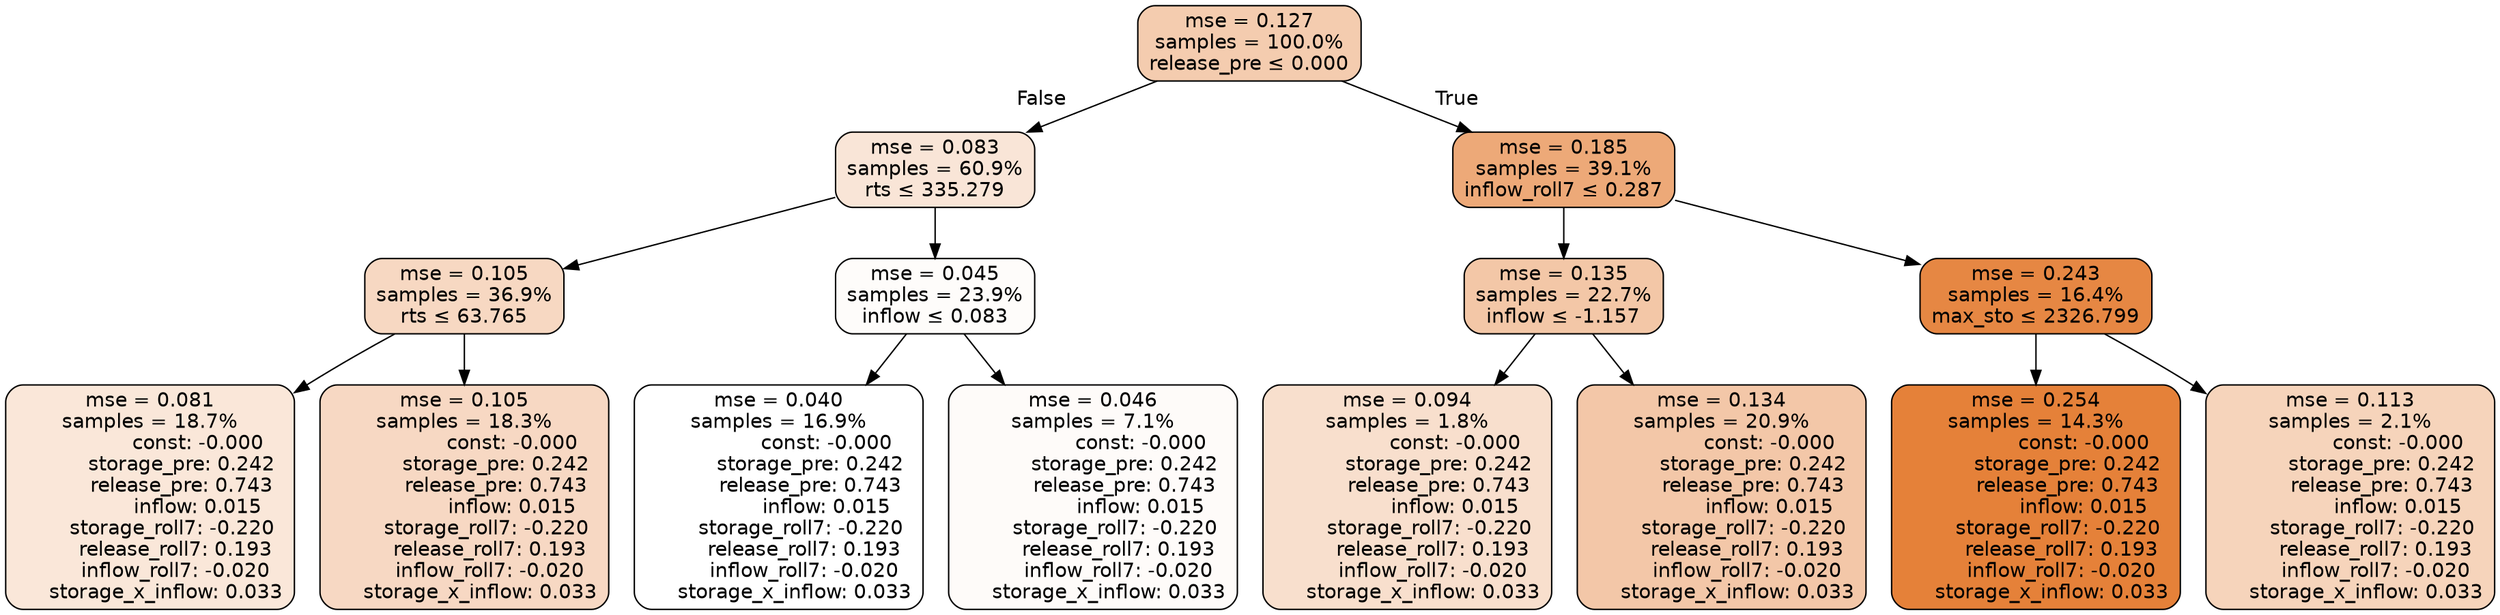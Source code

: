 digraph tree {
node [shape=rectangle, style="filled, rounded", color="black", fontname=helvetica] ;
edge [fontname=helvetica] ;
	"0" [label="mse = 0.127
samples = 100.0%
release_pre &le; 0.000", fillcolor="#f4ccaf"]
	"1" [label="mse = 0.083
samples = 60.9%
rts &le; 335.279", fillcolor="#f9e5d7"]
	"2" [label="mse = 0.105
samples = 36.9%
rts &le; 63.765", fillcolor="#f7d8c2"]
	"3" [label="mse = 0.081
samples = 18.7%
               const: -0.000
          storage_pre: 0.242
          release_pre: 0.743
               inflow: 0.015
       storage_roll7: -0.220
        release_roll7: 0.193
        inflow_roll7: -0.020
     storage_x_inflow: 0.033", fillcolor="#fae7d9"]
	"4" [label="mse = 0.105
samples = 18.3%
               const: -0.000
          storage_pre: 0.242
          release_pre: 0.743
               inflow: 0.015
       storage_roll7: -0.220
        release_roll7: 0.193
        inflow_roll7: -0.020
     storage_x_inflow: 0.033", fillcolor="#f7d8c3"]
	"5" [label="mse = 0.045
samples = 23.9%
inflow &le; 0.083", fillcolor="#fefcfa"]
	"6" [label="mse = 0.040
samples = 16.9%
               const: -0.000
          storage_pre: 0.242
          release_pre: 0.743
               inflow: 0.015
       storage_roll7: -0.220
        release_roll7: 0.193
        inflow_roll7: -0.020
     storage_x_inflow: 0.033", fillcolor="#ffffff"]
	"7" [label="mse = 0.046
samples = 7.1%
               const: -0.000
          storage_pre: 0.242
          release_pre: 0.743
               inflow: 0.015
       storage_roll7: -0.220
        release_roll7: 0.193
        inflow_roll7: -0.020
     storage_x_inflow: 0.033", fillcolor="#fefbf9"]
	"8" [label="mse = 0.185
samples = 39.1%
inflow_roll7 &le; 0.287", fillcolor="#eda978"]
	"9" [label="mse = 0.135
samples = 22.7%
inflow &le; -1.157", fillcolor="#f3c7a7"]
	"10" [label="mse = 0.094
samples = 1.8%
               const: -0.000
          storage_pre: 0.242
          release_pre: 0.743
               inflow: 0.015
       storage_roll7: -0.220
        release_roll7: 0.193
        inflow_roll7: -0.020
     storage_x_inflow: 0.033", fillcolor="#f8dfcd"]
	"11" [label="mse = 0.134
samples = 20.9%
               const: -0.000
          storage_pre: 0.242
          release_pre: 0.743
               inflow: 0.015
       storage_roll7: -0.220
        release_roll7: 0.193
        inflow_roll7: -0.020
     storage_x_inflow: 0.033", fillcolor="#f3c7a8"]
	"12" [label="mse = 0.243
samples = 16.4%
max_sto &le; 2326.799", fillcolor="#e68743"]
	"13" [label="mse = 0.254
samples = 14.3%
               const: -0.000
          storage_pre: 0.242
          release_pre: 0.743
               inflow: 0.015
       storage_roll7: -0.220
        release_roll7: 0.193
        inflow_roll7: -0.020
     storage_x_inflow: 0.033", fillcolor="#e58139"]
	"14" [label="mse = 0.113
samples = 2.1%
               const: -0.000
          storage_pre: 0.242
          release_pre: 0.743
               inflow: 0.015
       storage_roll7: -0.220
        release_roll7: 0.193
        inflow_roll7: -0.020
     storage_x_inflow: 0.033", fillcolor="#f6d4bb"]

	"0" -> "1" [labeldistance=2.5, labelangle=45, headlabel="False"]
	"1" -> "2"
	"2" -> "3"
	"2" -> "4"
	"1" -> "5"
	"5" -> "6"
	"5" -> "7"
	"0" -> "8" [labeldistance=2.5, labelangle=-45, headlabel="True"]
	"8" -> "9"
	"9" -> "10"
	"9" -> "11"
	"8" -> "12"
	"12" -> "13"
	"12" -> "14"
}